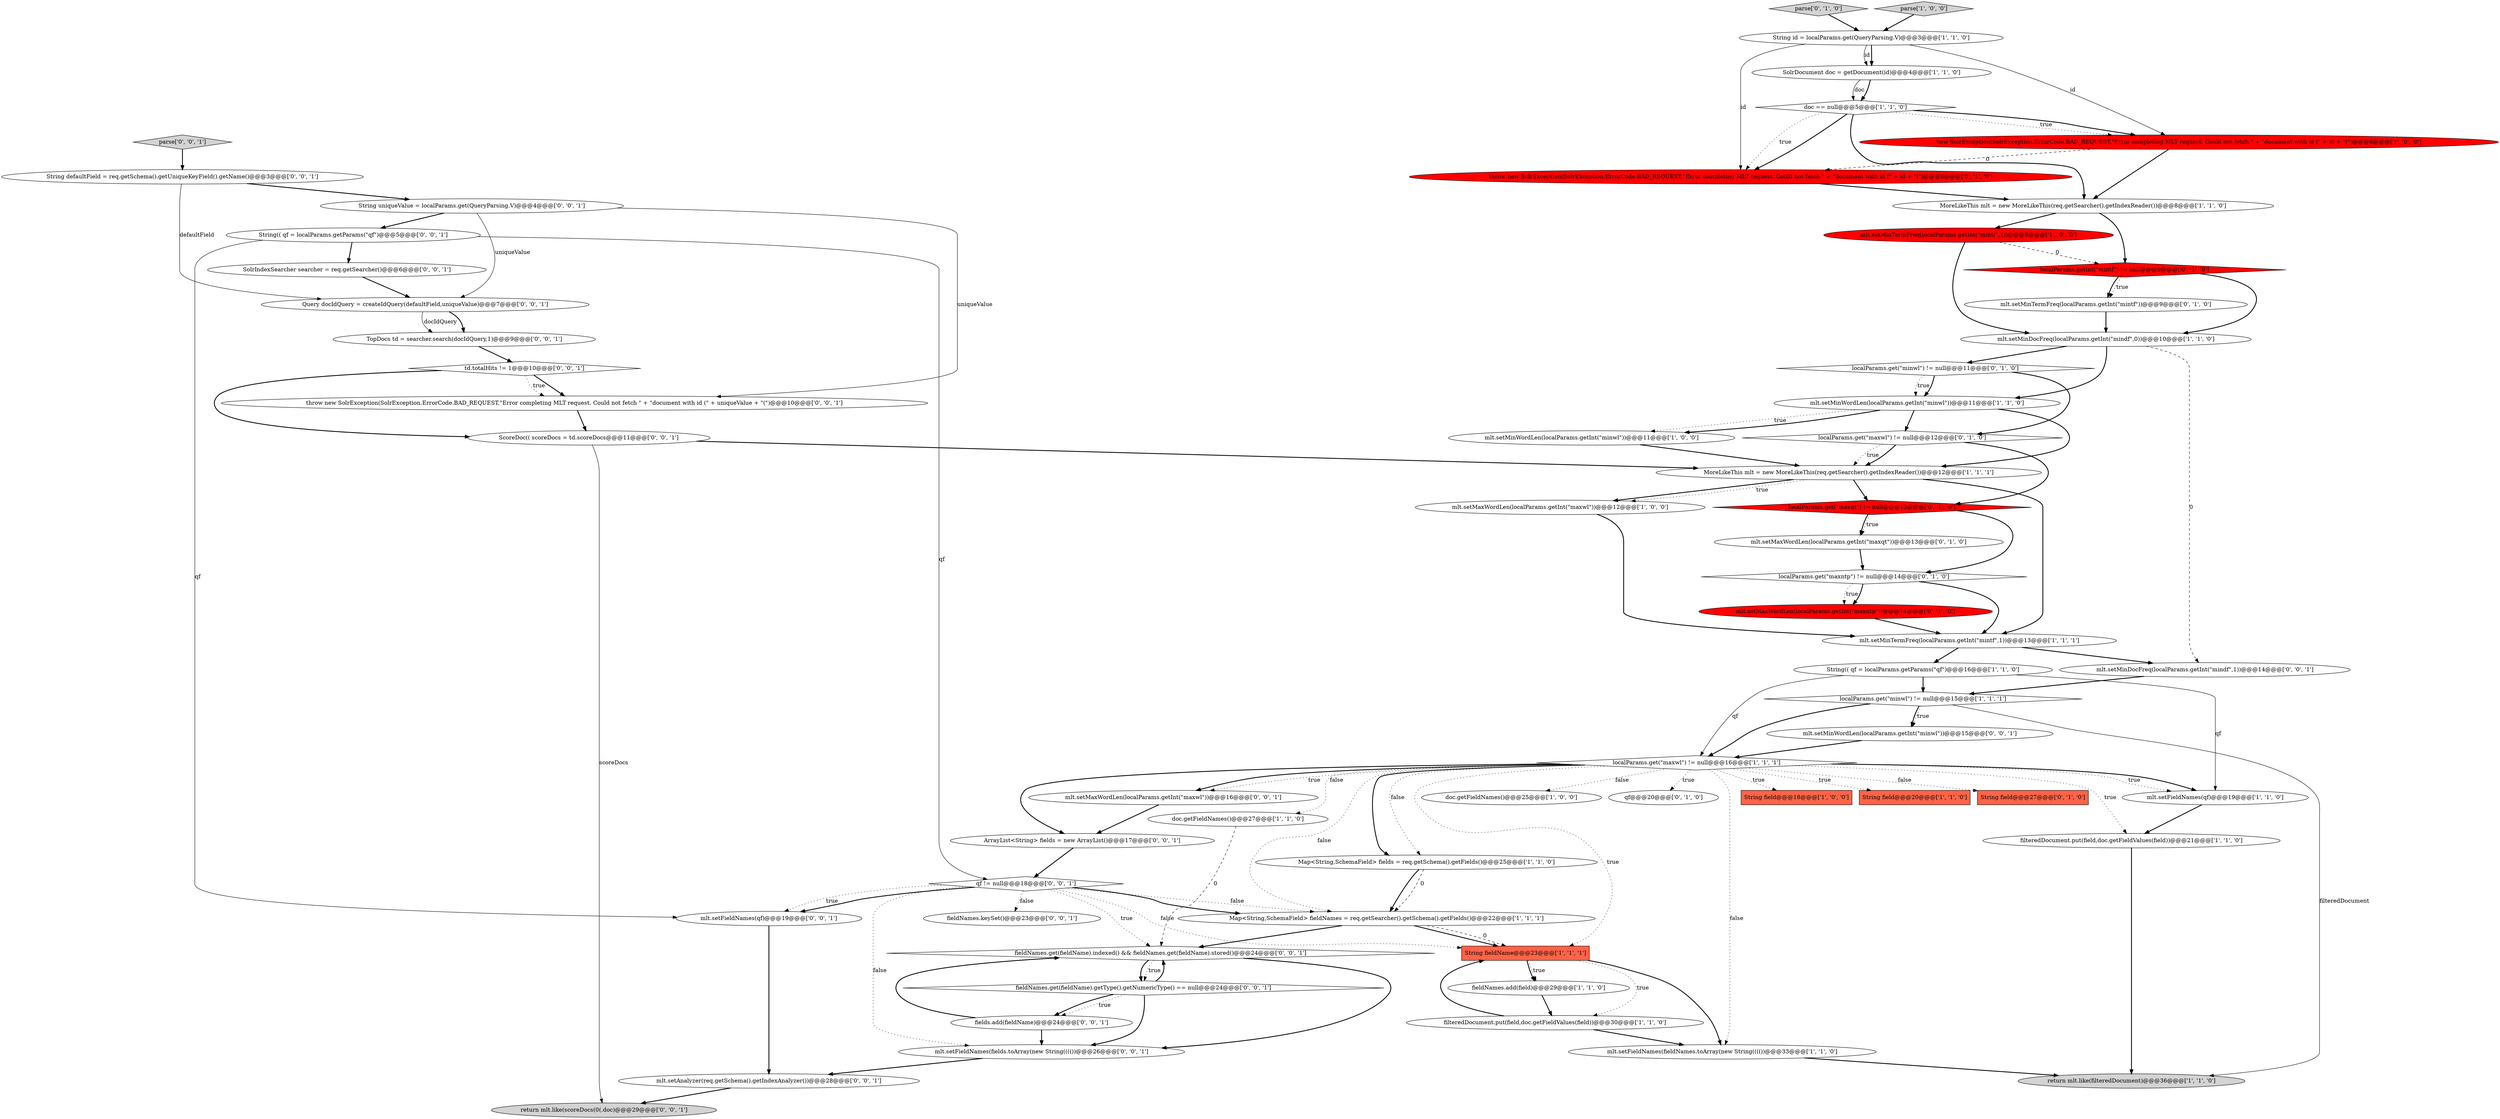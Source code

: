 digraph {
35 [style = filled, label = "mlt.setMinTermFreq(localParams.getInt(\"mintf\"))@@@9@@@['0', '1', '0']", fillcolor = white, shape = ellipse image = "AAA0AAABBB2BBB"];
61 [style = filled, label = "return mlt.like(scoreDocs(0(.doc)@@@29@@@['0', '0', '1']", fillcolor = lightgray, shape = ellipse image = "AAA0AAABBB3BBB"];
25 [style = filled, label = "doc.getFieldNames()@@@27@@@['1', '1', '0']", fillcolor = white, shape = ellipse image = "AAA0AAABBB1BBB"];
43 [style = filled, label = "Query docIdQuery = createIdQuery(defaultField,uniqueValue)@@@7@@@['0', '0', '1']", fillcolor = white, shape = ellipse image = "AAA0AAABBB3BBB"];
9 [style = filled, label = "new SolrException(SolrException.ErrorCode.BAD_REQUEST,\"Error completing MLT request. Could not fetch \" + \"document with id (\" + id + \"(\")@@@6@@@['1', '0', '0']", fillcolor = red, shape = ellipse image = "AAA1AAABBB1BBB"];
4 [style = filled, label = "mlt.setMinDocFreq(localParams.getInt(\"mindf\",0))@@@10@@@['1', '1', '0']", fillcolor = white, shape = ellipse image = "AAA0AAABBB1BBB"];
16 [style = filled, label = "Map<String,SchemaField> fieldNames = req.getSearcher().getSchema().getFields()@@@22@@@['1', '1', '1']", fillcolor = white, shape = ellipse image = "AAA0AAABBB1BBB"];
15 [style = filled, label = "doc.getFieldNames()@@@25@@@['1', '0', '0']", fillcolor = white, shape = ellipse image = "AAA0AAABBB1BBB"];
19 [style = filled, label = "Map<String,SchemaField> fields = req.getSchema().getFields()@@@25@@@['1', '1', '0']", fillcolor = white, shape = ellipse image = "AAA0AAABBB1BBB"];
39 [style = filled, label = "localParams.get(\"maxqt\") != null@@@13@@@['0', '1', '0']", fillcolor = red, shape = diamond image = "AAA1AAABBB2BBB"];
46 [style = filled, label = "ScoreDoc(( scoreDocs = td.scoreDocs@@@11@@@['0', '0', '1']", fillcolor = white, shape = ellipse image = "AAA0AAABBB3BBB"];
59 [style = filled, label = "fields.add(fieldName)@@@24@@@['0', '0', '1']", fillcolor = white, shape = ellipse image = "AAA0AAABBB3BBB"];
53 [style = filled, label = "TopDocs td = searcher.search(docIdQuery,1)@@@9@@@['0', '0', '1']", fillcolor = white, shape = ellipse image = "AAA0AAABBB3BBB"];
18 [style = filled, label = "localParams.get(\"maxwl\") != null@@@16@@@['1', '1', '1']", fillcolor = white, shape = diamond image = "AAA0AAABBB1BBB"];
36 [style = filled, label = "qf@@@20@@@['0', '1', '0']", fillcolor = white, shape = ellipse image = "AAA0AAABBB2BBB"];
7 [style = filled, label = "String field@@@18@@@['1', '0', '0']", fillcolor = tomato, shape = box image = "AAA0AAABBB1BBB"];
8 [style = filled, label = "String id = localParams.get(QueryParsing.V)@@@3@@@['1', '1', '0']", fillcolor = white, shape = ellipse image = "AAA0AAABBB1BBB"];
0 [style = filled, label = "localParams.get(\"minwl\") != null@@@15@@@['1', '1', '1']", fillcolor = white, shape = diamond image = "AAA0AAABBB1BBB"];
40 [style = filled, label = "localParams.get(\"maxwl\") != null@@@12@@@['0', '1', '0']", fillcolor = white, shape = diamond image = "AAA0AAABBB2BBB"];
1 [style = filled, label = "mlt.setMinWordLen(localParams.getInt(\"minwl\"))@@@11@@@['1', '0', '0']", fillcolor = white, shape = ellipse image = "AAA0AAABBB1BBB"];
23 [style = filled, label = "MoreLikeThis mlt = new MoreLikeThis(req.getSearcher().getIndexReader())@@@12@@@['1', '1', '1']", fillcolor = white, shape = ellipse image = "AAA0AAABBB1BBB"];
45 [style = filled, label = "parse['0', '0', '1']", fillcolor = lightgray, shape = diamond image = "AAA0AAABBB3BBB"];
2 [style = filled, label = "mlt.setMinTermFreq(localParams.getInt(\"mintf\",1))@@@9@@@['1', '0', '0']", fillcolor = red, shape = ellipse image = "AAA1AAABBB1BBB"];
51 [style = filled, label = "mlt.setFieldNames(qf)@@@19@@@['0', '0', '1']", fillcolor = white, shape = ellipse image = "AAA0AAABBB3BBB"];
11 [style = filled, label = "mlt.setFieldNames(fieldNames.toArray(new String(((())@@@33@@@['1', '1', '0']", fillcolor = white, shape = ellipse image = "AAA0AAABBB1BBB"];
57 [style = filled, label = "mlt.setAnalyzer(req.getSchema().getIndexAnalyzer())@@@28@@@['0', '0', '1']", fillcolor = white, shape = ellipse image = "AAA0AAABBB3BBB"];
50 [style = filled, label = "qf != null@@@18@@@['0', '0', '1']", fillcolor = white, shape = diamond image = "AAA0AAABBB3BBB"];
48 [style = filled, label = "String uniqueValue = localParams.get(QueryParsing.V)@@@4@@@['0', '0', '1']", fillcolor = white, shape = ellipse image = "AAA0AAABBB3BBB"];
17 [style = filled, label = "String field@@@20@@@['1', '1', '0']", fillcolor = tomato, shape = box image = "AAA0AAABBB1BBB"];
5 [style = filled, label = "mlt.setMinWordLen(localParams.getInt(\"minwl\"))@@@11@@@['1', '1', '0']", fillcolor = white, shape = ellipse image = "AAA0AAABBB1BBB"];
3 [style = filled, label = "filteredDocument.put(field,doc.getFieldValues(field))@@@21@@@['1', '1', '0']", fillcolor = white, shape = ellipse image = "AAA0AAABBB1BBB"];
24 [style = filled, label = "String(( qf = localParams.getParams(\"qf\")@@@16@@@['1', '1', '0']", fillcolor = white, shape = ellipse image = "AAA0AAABBB1BBB"];
30 [style = filled, label = "localParams.get(\"minwl\") != null@@@11@@@['0', '1', '0']", fillcolor = white, shape = diamond image = "AAA0AAABBB2BBB"];
12 [style = filled, label = "filteredDocument.put(field,doc.getFieldValues(field))@@@30@@@['1', '1', '0']", fillcolor = white, shape = ellipse image = "AAA0AAABBB1BBB"];
37 [style = filled, label = "localParams.getInt(\"mintf\") != null@@@9@@@['0', '1', '0']", fillcolor = red, shape = diamond image = "AAA1AAABBB2BBB"];
10 [style = filled, label = "fieldNames.add(field)@@@29@@@['1', '1', '0']", fillcolor = white, shape = ellipse image = "AAA0AAABBB1BBB"];
42 [style = filled, label = "SolrIndexSearcher searcher = req.getSearcher()@@@6@@@['0', '0', '1']", fillcolor = white, shape = ellipse image = "AAA0AAABBB3BBB"];
49 [style = filled, label = "throw new SolrException(SolrException.ErrorCode.BAD_REQUEST,\"Error completing MLT request. Could not fetch \" + \"document with id (\" + uniqueValue + \"(\")@@@10@@@['0', '0', '1']", fillcolor = white, shape = ellipse image = "AAA0AAABBB3BBB"];
52 [style = filled, label = "fieldNames.keySet()@@@23@@@['0', '0', '1']", fillcolor = white, shape = ellipse image = "AAA0AAABBB3BBB"];
33 [style = filled, label = "parse['0', '1', '0']", fillcolor = lightgray, shape = diamond image = "AAA0AAABBB2BBB"];
13 [style = filled, label = "doc == null@@@5@@@['1', '1', '0']", fillcolor = white, shape = diamond image = "AAA0AAABBB1BBB"];
6 [style = filled, label = "mlt.setMaxWordLen(localParams.getInt(\"maxwl\"))@@@12@@@['1', '0', '0']", fillcolor = white, shape = ellipse image = "AAA0AAABBB1BBB"];
14 [style = filled, label = "mlt.setMinTermFreq(localParams.getInt(\"mintf\",1))@@@13@@@['1', '1', '1']", fillcolor = white, shape = ellipse image = "AAA0AAABBB1BBB"];
32 [style = filled, label = "String field@@@27@@@['0', '1', '0']", fillcolor = tomato, shape = box image = "AAA0AAABBB2BBB"];
56 [style = filled, label = "mlt.setFieldNames(fields.toArray(new String(((())@@@26@@@['0', '0', '1']", fillcolor = white, shape = ellipse image = "AAA0AAABBB3BBB"];
63 [style = filled, label = "ArrayList<String> fields = new ArrayList()@@@17@@@['0', '0', '1']", fillcolor = white, shape = ellipse image = "AAA0AAABBB3BBB"];
44 [style = filled, label = "mlt.setMinWordLen(localParams.getInt(\"minwl\"))@@@15@@@['0', '0', '1']", fillcolor = white, shape = ellipse image = "AAA0AAABBB3BBB"];
41 [style = filled, label = "String(( qf = localParams.getParams(\"qf\")@@@5@@@['0', '0', '1']", fillcolor = white, shape = ellipse image = "AAA0AAABBB3BBB"];
38 [style = filled, label = "mlt.setMaxWordLen(localParams.getInt(\"maxqt\"))@@@13@@@['0', '1', '0']", fillcolor = white, shape = ellipse image = "AAA0AAABBB2BBB"];
60 [style = filled, label = "fieldNames.get(fieldName).indexed() && fieldNames.get(fieldName).stored()@@@24@@@['0', '0', '1']", fillcolor = white, shape = diamond image = "AAA0AAABBB3BBB"];
20 [style = filled, label = "String fieldName@@@23@@@['1', '1', '1']", fillcolor = tomato, shape = box image = "AAA0AAABBB1BBB"];
28 [style = filled, label = "SolrDocument doc = getDocument(id)@@@4@@@['1', '1', '0']", fillcolor = white, shape = ellipse image = "AAA0AAABBB1BBB"];
29 [style = filled, label = "throw new SolrException(SolrException.ErrorCode.BAD_REQUEST,\"Error completing MLT request. Could not fetch \" + \"document with id (\" + id + \"(\")@@@6@@@['0', '1', '0']", fillcolor = red, shape = ellipse image = "AAA1AAABBB2BBB"];
58 [style = filled, label = "String defaultField = req.getSchema().getUniqueKeyField().getName()@@@3@@@['0', '0', '1']", fillcolor = white, shape = ellipse image = "AAA0AAABBB3BBB"];
31 [style = filled, label = "localParams.get(\"maxntp\") != null@@@14@@@['0', '1', '0']", fillcolor = white, shape = diamond image = "AAA0AAABBB2BBB"];
55 [style = filled, label = "mlt.setMinDocFreq(localParams.getInt(\"mindf\",1))@@@14@@@['0', '0', '1']", fillcolor = white, shape = ellipse image = "AAA0AAABBB3BBB"];
26 [style = filled, label = "return mlt.like(filteredDocument)@@@36@@@['1', '1', '0']", fillcolor = lightgray, shape = ellipse image = "AAA0AAABBB1BBB"];
54 [style = filled, label = "fieldNames.get(fieldName).getType().getNumericType() == null@@@24@@@['0', '0', '1']", fillcolor = white, shape = diamond image = "AAA0AAABBB3BBB"];
62 [style = filled, label = "td.totalHits != 1@@@10@@@['0', '0', '1']", fillcolor = white, shape = diamond image = "AAA0AAABBB3BBB"];
34 [style = filled, label = "mlt.setMaxWordLen(localParams.getInt(\"maxntp\"))@@@14@@@['0', '1', '0']", fillcolor = red, shape = ellipse image = "AAA1AAABBB2BBB"];
22 [style = filled, label = "mlt.setFieldNames(qf)@@@19@@@['1', '1', '0']", fillcolor = white, shape = ellipse image = "AAA0AAABBB1BBB"];
47 [style = filled, label = "mlt.setMaxWordLen(localParams.getInt(\"maxwl\"))@@@16@@@['0', '0', '1']", fillcolor = white, shape = ellipse image = "AAA0AAABBB3BBB"];
27 [style = filled, label = "MoreLikeThis mlt = new MoreLikeThis(req.getSearcher().getIndexReader())@@@8@@@['1', '1', '0']", fillcolor = white, shape = ellipse image = "AAA0AAABBB1BBB"];
21 [style = filled, label = "parse['1', '0', '0']", fillcolor = lightgray, shape = diamond image = "AAA0AAABBB1BBB"];
30->5 [style = dotted, label="true"];
14->24 [style = bold, label=""];
54->56 [style = bold, label=""];
18->16 [style = dotted, label="false"];
50->16 [style = dotted, label="false"];
5->1 [style = dotted, label="true"];
21->8 [style = bold, label=""];
50->56 [style = dotted, label="false"];
38->31 [style = bold, label=""];
18->20 [style = dotted, label="true"];
40->23 [style = dotted, label="true"];
16->60 [style = bold, label=""];
40->23 [style = bold, label=""];
1->23 [style = bold, label=""];
18->22 [style = bold, label=""];
48->49 [style = solid, label="uniqueValue"];
18->47 [style = dotted, label="true"];
39->31 [style = bold, label=""];
10->12 [style = bold, label=""];
43->53 [style = bold, label=""];
18->3 [style = dotted, label="true"];
31->34 [style = dotted, label="true"];
62->49 [style = bold, label=""];
46->61 [style = solid, label="scoreDocs"];
58->43 [style = solid, label="defaultField"];
39->38 [style = bold, label=""];
50->52 [style = dotted, label="false"];
30->40 [style = bold, label=""];
63->50 [style = bold, label=""];
44->18 [style = bold, label=""];
27->2 [style = bold, label=""];
0->26 [style = solid, label="filteredDocument"];
13->9 [style = dotted, label="true"];
31->14 [style = bold, label=""];
8->28 [style = bold, label=""];
62->46 [style = bold, label=""];
41->51 [style = solid, label="qf"];
0->44 [style = dotted, label="true"];
48->41 [style = bold, label=""];
59->60 [style = bold, label=""];
57->61 [style = bold, label=""];
5->23 [style = bold, label=""];
54->60 [style = bold, label=""];
24->0 [style = bold, label=""];
24->18 [style = solid, label="qf"];
12->11 [style = bold, label=""];
18->19 [style = bold, label=""];
50->51 [style = dotted, label="true"];
18->32 [style = dotted, label="false"];
56->57 [style = bold, label=""];
47->63 [style = bold, label=""];
2->4 [style = bold, label=""];
54->59 [style = dotted, label="true"];
23->14 [style = bold, label=""];
5->1 [style = bold, label=""];
29->27 [style = bold, label=""];
4->55 [style = dashed, label="0"];
49->46 [style = bold, label=""];
13->29 [style = dotted, label="true"];
2->37 [style = dashed, label="0"];
20->10 [style = dotted, label="true"];
18->19 [style = dotted, label="false"];
54->59 [style = bold, label=""];
0->44 [style = bold, label=""];
34->14 [style = bold, label=""];
18->17 [style = dotted, label="true"];
59->56 [style = bold, label=""];
16->20 [style = bold, label=""];
33->8 [style = bold, label=""];
11->26 [style = bold, label=""];
60->56 [style = bold, label=""];
60->54 [style = bold, label=""];
18->25 [style = dotted, label="false"];
18->7 [style = dotted, label="true"];
18->47 [style = bold, label=""];
25->60 [style = dashed, label="0"];
18->36 [style = dotted, label="true"];
50->60 [style = dotted, label="true"];
3->26 [style = bold, label=""];
12->20 [style = bold, label=""];
24->22 [style = solid, label="qf"];
60->54 [style = dotted, label="true"];
31->34 [style = bold, label=""];
8->9 [style = solid, label="id"];
19->16 [style = bold, label=""];
53->62 [style = bold, label=""];
9->27 [style = bold, label=""];
45->58 [style = bold, label=""];
37->35 [style = dotted, label="true"];
27->37 [style = bold, label=""];
13->27 [style = bold, label=""];
58->48 [style = bold, label=""];
40->39 [style = bold, label=""];
19->16 [style = dashed, label="0"];
30->5 [style = bold, label=""];
23->6 [style = bold, label=""];
23->39 [style = bold, label=""];
0->18 [style = bold, label=""];
13->9 [style = bold, label=""];
37->35 [style = bold, label=""];
51->57 [style = bold, label=""];
48->43 [style = solid, label="uniqueValue"];
5->40 [style = bold, label=""];
4->5 [style = bold, label=""];
46->23 [style = bold, label=""];
20->11 [style = bold, label=""];
16->20 [style = dashed, label="0"];
18->22 [style = dotted, label="true"];
42->43 [style = bold, label=""];
18->11 [style = dotted, label="false"];
23->6 [style = dotted, label="true"];
8->28 [style = solid, label="id"];
39->38 [style = dotted, label="true"];
62->49 [style = dotted, label="true"];
50->16 [style = bold, label=""];
28->13 [style = bold, label=""];
55->0 [style = bold, label=""];
18->15 [style = dotted, label="false"];
35->4 [style = bold, label=""];
37->4 [style = bold, label=""];
8->29 [style = solid, label="id"];
18->63 [style = bold, label=""];
20->10 [style = bold, label=""];
6->14 [style = bold, label=""];
22->3 [style = bold, label=""];
13->29 [style = bold, label=""];
50->20 [style = dotted, label="false"];
41->50 [style = solid, label="qf"];
4->30 [style = bold, label=""];
9->29 [style = dashed, label="0"];
50->51 [style = bold, label=""];
43->53 [style = solid, label="docIdQuery"];
14->55 [style = bold, label=""];
20->12 [style = dotted, label="true"];
28->13 [style = solid, label="doc"];
41->42 [style = bold, label=""];
}
